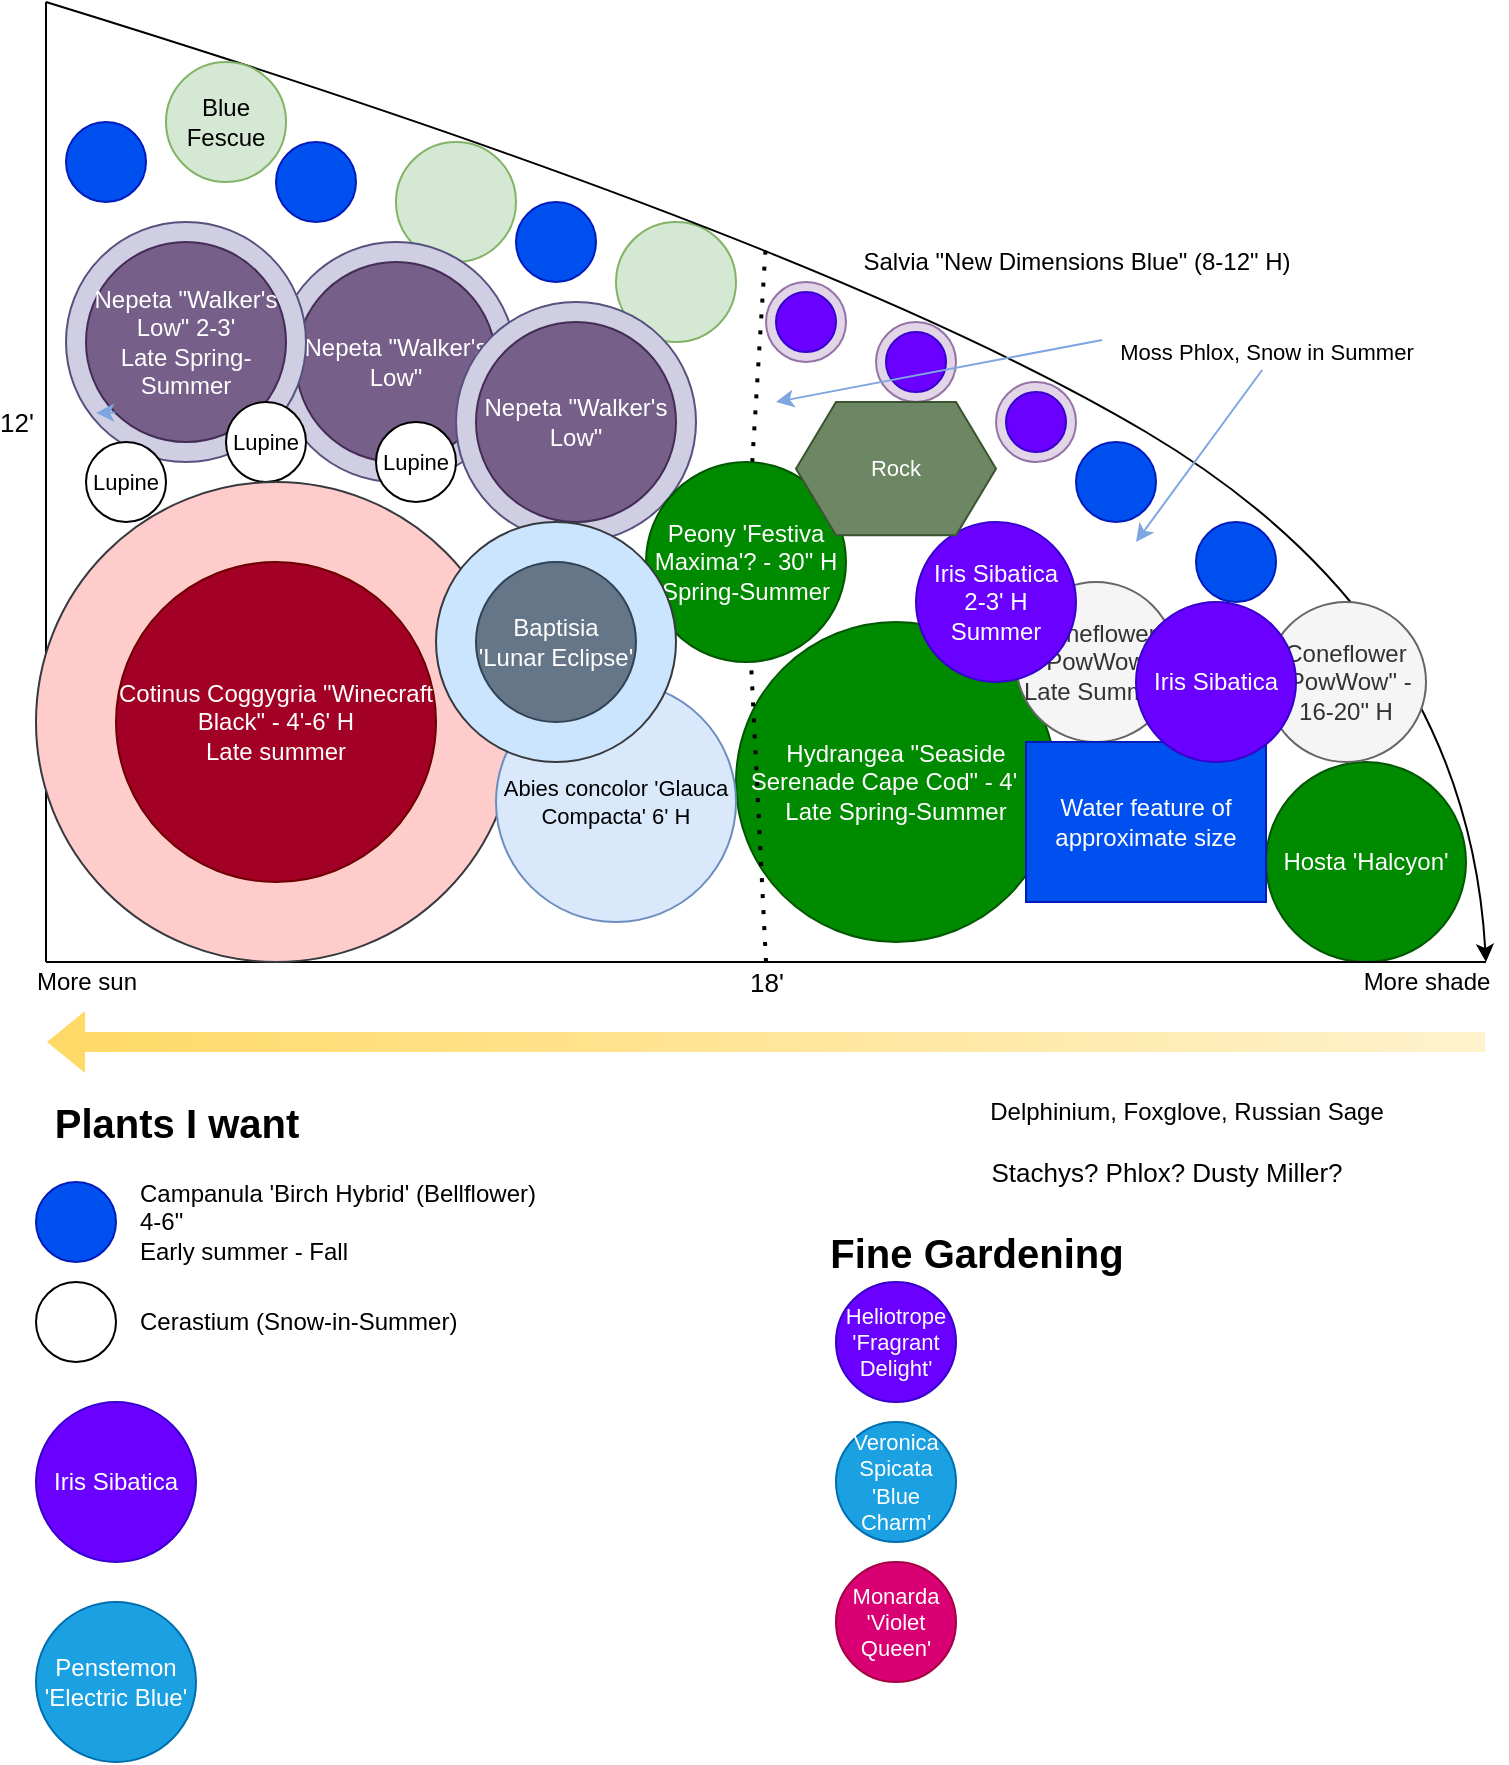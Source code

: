 <mxfile version="14.7.0" type="github">
  <diagram id="8aN0rm1MY_QhQ1KlozjM" name="Page-1">
    <mxGraphModel dx="1200" dy="727" grid="1" gridSize="10" guides="1" tooltips="1" connect="1" arrows="1" fold="1" page="1" pageScale="1" pageWidth="850" pageHeight="1100" math="0" shadow="0">
      <root>
        <mxCell id="0" />
        <mxCell id="1" parent="0" />
        <mxCell id="Cx3Qpiqb-a-1uhkqveDJ-6" value="" style="group;movable=0;resizable=0;rotatable=0;deletable=0;editable=0;connectable=0;container=0;" vertex="1" connectable="0" parent="1">
          <mxGeometry x="80" y="190" width="640" height="280" as="geometry" />
        </mxCell>
        <mxCell id="Cx3Qpiqb-a-1uhkqveDJ-4" value="Hydrangea &quot;Seaside Serenade Cape Cod&quot; - 4&#39; H&lt;br&gt;Late Spring-Summer" style="ellipse;whiteSpace=wrap;html=1;aspect=fixed;fillColor=#008a00;strokeColor=#005700;fontColor=#ffffff;" vertex="1" parent="1">
          <mxGeometry x="390" y="350" width="160" height="160" as="geometry" />
        </mxCell>
        <mxCell id="Cx3Qpiqb-a-1uhkqveDJ-68" value="Hosta &#39;Halcyon&#39;" style="ellipse;whiteSpace=wrap;html=1;aspect=fixed;fillColor=#008a00;strokeColor=#005700;fontColor=#ffffff;" vertex="1" parent="1">
          <mxGeometry x="655" y="420" width="100" height="100" as="geometry" />
        </mxCell>
        <mxCell id="Cx3Qpiqb-a-1uhkqveDJ-72" value="" style="ellipse;whiteSpace=wrap;html=1;aspect=fixed;fillColor=#d5e8d4;strokeColor=#82b366;" vertex="1" parent="1">
          <mxGeometry x="330" y="150" width="60" height="60" as="geometry" />
        </mxCell>
        <mxCell id="Cx3Qpiqb-a-1uhkqveDJ-73" value="" style="ellipse;whiteSpace=wrap;html=1;aspect=fixed;fillColor=#d5e8d4;strokeColor=#82b366;" vertex="1" parent="1">
          <mxGeometry x="220" y="110" width="60" height="60" as="geometry" />
        </mxCell>
        <mxCell id="Cx3Qpiqb-a-1uhkqveDJ-1" value="" style="endArrow=none;html=1;" edge="1" parent="1">
          <mxGeometry x="45" y="240" width="50" height="50" as="geometry">
            <mxPoint x="45" y="520" as="sourcePoint" />
            <mxPoint x="45" y="40" as="targetPoint" />
          </mxGeometry>
        </mxCell>
        <mxCell id="Cx3Qpiqb-a-1uhkqveDJ-80" value="12&#39;" style="edgeLabel;html=1;align=center;verticalAlign=middle;resizable=0;points=[];fontSize=13;" vertex="1" connectable="0" parent="Cx3Qpiqb-a-1uhkqveDJ-1">
          <mxGeometry relative="1" as="geometry">
            <mxPoint x="-15" y="-30" as="offset" />
          </mxGeometry>
        </mxCell>
        <mxCell id="Cx3Qpiqb-a-1uhkqveDJ-2" value="" style="endArrow=none;html=1;" edge="1" parent="1">
          <mxGeometry x="45" y="240" width="50" height="50" as="geometry">
            <mxPoint x="45" y="520" as="sourcePoint" />
            <mxPoint x="765" y="520" as="targetPoint" />
          </mxGeometry>
        </mxCell>
        <mxCell id="Cx3Qpiqb-a-1uhkqveDJ-81" value="18&#39;" style="edgeLabel;html=1;align=center;verticalAlign=middle;resizable=0;points=[];fontSize=13;" vertex="1" connectable="0" parent="Cx3Qpiqb-a-1uhkqveDJ-2">
          <mxGeometry relative="1" as="geometry">
            <mxPoint y="10" as="offset" />
          </mxGeometry>
        </mxCell>
        <mxCell id="Cx3Qpiqb-a-1uhkqveDJ-3" value="" style="curved=1;endArrow=classic;html=1;" edge="1" parent="1">
          <mxGeometry x="45" y="240" width="50" height="50" as="geometry">
            <mxPoint x="45" y="40" as="sourcePoint" />
            <mxPoint x="765" y="520" as="targetPoint" />
            <Array as="points">
              <mxPoint x="435" y="160" />
              <mxPoint x="755" y="350" />
            </Array>
          </mxGeometry>
        </mxCell>
        <mxCell id="Cx3Qpiqb-a-1uhkqveDJ-79" value="" style="endArrow=none;dashed=1;html=1;dashPattern=1 3;strokeWidth=2;startArrow=none;" edge="1" parent="1" source="Cx3Qpiqb-a-1uhkqveDJ-74">
          <mxGeometry width="50" height="50" relative="1" as="geometry">
            <mxPoint x="405" y="520" as="sourcePoint" />
            <mxPoint x="405" y="160" as="targetPoint" />
          </mxGeometry>
        </mxCell>
        <mxCell id="Cx3Qpiqb-a-1uhkqveDJ-93" value="Salvia &quot;New Dimensions Blue&quot; (8-12&quot; H)" style="text;html=1;align=center;verticalAlign=middle;resizable=0;points=[];autosize=1;strokeColor=none;" vertex="1" parent="1">
          <mxGeometry x="445" y="160" width="230" height="20" as="geometry" />
        </mxCell>
        <mxCell id="Cx3Qpiqb-a-1uhkqveDJ-102" value="" style="shape=flexArrow;endArrow=classic;html=1;dashed=1;fontColor=#000000;strokeWidth=1;gradientColor=#ffd966;fillColor=#fff2cc;gradientDirection=west;strokeColor=none;" edge="1" parent="1">
          <mxGeometry width="50" height="50" relative="1" as="geometry">
            <mxPoint x="765" y="560" as="sourcePoint" />
            <mxPoint x="45" y="560" as="targetPoint" />
          </mxGeometry>
        </mxCell>
        <mxCell id="Cx3Qpiqb-a-1uhkqveDJ-103" value="More sun" style="text;html=1;align=center;verticalAlign=middle;resizable=0;points=[];autosize=1;strokeColor=none;fontColor=#000000;" vertex="1" parent="1">
          <mxGeometry x="30" y="520" width="70" height="20" as="geometry" />
        </mxCell>
        <mxCell id="Cx3Qpiqb-a-1uhkqveDJ-104" value="More shade" style="text;html=1;align=center;verticalAlign=middle;resizable=0;points=[];autosize=1;strokeColor=none;fontColor=#000000;" vertex="1" parent="1">
          <mxGeometry x="695" y="520" width="80" height="20" as="geometry" />
        </mxCell>
        <mxCell id="Cx3Qpiqb-a-1uhkqveDJ-105" value="Plants I want" style="text;html=1;align=center;verticalAlign=middle;resizable=0;points=[];autosize=1;strokeColor=none;fontColor=#000000;fontStyle=1;fontSize=20;" vertex="1" parent="1">
          <mxGeometry x="40" y="585" width="140" height="30" as="geometry" />
        </mxCell>
        <mxCell id="Cx3Qpiqb-a-1uhkqveDJ-107" value="Stachys? Phlox? Dusty Miller?" style="text;html=1;align=center;verticalAlign=middle;resizable=0;points=[];autosize=1;strokeColor=none;fontSize=13;fontColor=#000000;" vertex="1" parent="1">
          <mxGeometry x="510" y="615" width="190" height="20" as="geometry" />
        </mxCell>
        <mxCell id="Cx3Qpiqb-a-1uhkqveDJ-114" value="" style="group" vertex="1" connectable="0" parent="1">
          <mxGeometry x="160" y="160" width="120" height="130" as="geometry" />
        </mxCell>
        <mxCell id="Cx3Qpiqb-a-1uhkqveDJ-115" value="" style="ellipse;whiteSpace=wrap;html=1;aspect=fixed;fontSize=12;fillColor=#d0cee2;strokeColor=#56517e;" vertex="1" parent="Cx3Qpiqb-a-1uhkqveDJ-114">
          <mxGeometry width="120" height="120" as="geometry" />
        </mxCell>
        <mxCell id="Cx3Qpiqb-a-1uhkqveDJ-116" value="Nepeta &quot;Walker&#39;s Low&quot;" style="ellipse;whiteSpace=wrap;html=1;aspect=fixed;fontSize=12;fontColor=#ffffff;fillColor=#76608a;strokeColor=#432D57;" vertex="1" parent="Cx3Qpiqb-a-1uhkqveDJ-114">
          <mxGeometry x="10" y="10" width="100" height="100" as="geometry" />
        </mxCell>
        <mxCell id="Cx3Qpiqb-a-1uhkqveDJ-182" value="Lupine" style="ellipse;whiteSpace=wrap;html=1;aspect=fixed;fontSize=11;" vertex="1" parent="Cx3Qpiqb-a-1uhkqveDJ-114">
          <mxGeometry x="50" y="90" width="40" height="40" as="geometry" />
        </mxCell>
        <mxCell id="Cx3Qpiqb-a-1uhkqveDJ-120" value="" style="group" vertex="1" connectable="0" parent="1">
          <mxGeometry x="250" y="190" width="120" height="120" as="geometry" />
        </mxCell>
        <mxCell id="Cx3Qpiqb-a-1uhkqveDJ-121" value="" style="ellipse;whiteSpace=wrap;html=1;aspect=fixed;fontSize=12;fillColor=#d0cee2;strokeColor=#56517e;" vertex="1" parent="Cx3Qpiqb-a-1uhkqveDJ-120">
          <mxGeometry width="120" height="120" as="geometry" />
        </mxCell>
        <mxCell id="Cx3Qpiqb-a-1uhkqveDJ-122" value="Nepeta &quot;Walker&#39;s Low&quot;" style="ellipse;whiteSpace=wrap;html=1;aspect=fixed;fontSize=12;fontColor=#ffffff;fillColor=#76608a;strokeColor=#432D57;" vertex="1" parent="Cx3Qpiqb-a-1uhkqveDJ-120">
          <mxGeometry x="10" y="10" width="100" height="100" as="geometry" />
        </mxCell>
        <mxCell id="Cx3Qpiqb-a-1uhkqveDJ-136" value="" style="group" vertex="1" connectable="0" parent="1">
          <mxGeometry x="405" y="180" width="40" height="40" as="geometry" />
        </mxCell>
        <mxCell id="Cx3Qpiqb-a-1uhkqveDJ-137" value="" style="ellipse;whiteSpace=wrap;html=1;aspect=fixed;fillColor=#e1d5e7;strokeColor=#9673a6;" vertex="1" parent="Cx3Qpiqb-a-1uhkqveDJ-136">
          <mxGeometry width="40" height="40" as="geometry" />
        </mxCell>
        <mxCell id="Cx3Qpiqb-a-1uhkqveDJ-138" value="" style="ellipse;whiteSpace=wrap;html=1;aspect=fixed;strokeColor=#3700CC;fontColor=#ffffff;fillColor=#6a00ff;" vertex="1" parent="Cx3Qpiqb-a-1uhkqveDJ-136">
          <mxGeometry x="5" y="5" width="30" height="30" as="geometry" />
        </mxCell>
        <mxCell id="Cx3Qpiqb-a-1uhkqveDJ-140" value="" style="group" vertex="1" connectable="0" parent="1">
          <mxGeometry x="520" y="230" width="40" height="40" as="geometry" />
        </mxCell>
        <mxCell id="Cx3Qpiqb-a-1uhkqveDJ-141" value="" style="ellipse;whiteSpace=wrap;html=1;aspect=fixed;fillColor=#e1d5e7;strokeColor=#9673a6;" vertex="1" parent="Cx3Qpiqb-a-1uhkqveDJ-140">
          <mxGeometry width="40" height="40" as="geometry" />
        </mxCell>
        <mxCell id="Cx3Qpiqb-a-1uhkqveDJ-142" value="" style="ellipse;whiteSpace=wrap;html=1;aspect=fixed;strokeColor=#3700CC;fontColor=#ffffff;fillColor=#6a00ff;" vertex="1" parent="Cx3Qpiqb-a-1uhkqveDJ-140">
          <mxGeometry x="5" y="5" width="30" height="30" as="geometry" />
        </mxCell>
        <mxCell id="Cx3Qpiqb-a-1uhkqveDJ-144" value="Delphinium, Foxglove, Russian Sage" style="text;html=1;align=center;verticalAlign=middle;resizable=0;points=[];autosize=1;strokeColor=none;fontSize=12;fontColor=#000000;" vertex="1" parent="1">
          <mxGeometry x="510" y="585" width="210" height="20" as="geometry" />
        </mxCell>
        <mxCell id="Cx3Qpiqb-a-1uhkqveDJ-158" value="" style="group" vertex="1" connectable="0" parent="1">
          <mxGeometry x="460" y="200" width="40" height="40" as="geometry" />
        </mxCell>
        <mxCell id="Cx3Qpiqb-a-1uhkqveDJ-159" value="" style="ellipse;whiteSpace=wrap;html=1;aspect=fixed;fillColor=#e1d5e7;strokeColor=#9673a6;" vertex="1" parent="Cx3Qpiqb-a-1uhkqveDJ-158">
          <mxGeometry width="40" height="40" as="geometry" />
        </mxCell>
        <mxCell id="Cx3Qpiqb-a-1uhkqveDJ-160" value="" style="ellipse;whiteSpace=wrap;html=1;aspect=fixed;strokeColor=#3700CC;fontColor=#ffffff;fillColor=#6a00ff;" vertex="1" parent="Cx3Qpiqb-a-1uhkqveDJ-158">
          <mxGeometry x="5" y="5" width="30" height="30" as="geometry" />
        </mxCell>
        <mxCell id="Cx3Qpiqb-a-1uhkqveDJ-162" value="Blue Fescue" style="ellipse;whiteSpace=wrap;html=1;aspect=fixed;fillColor=#d5e8d4;strokeColor=#82b366;" vertex="1" parent="1">
          <mxGeometry x="105" y="70" width="60" height="60" as="geometry" />
        </mxCell>
        <mxCell id="Cx3Qpiqb-a-1uhkqveDJ-163" value="" style="ellipse;whiteSpace=wrap;html=1;aspect=fixed;fontSize=12;fontColor=#ffffff;fillColor=#0050ef;strokeColor=#001DBC;" vertex="1" parent="1">
          <mxGeometry x="40" y="630" width="40" height="40" as="geometry" />
        </mxCell>
        <mxCell id="Cx3Qpiqb-a-1uhkqveDJ-164" value="Campanula &#39;Birch Hybrid&#39; (Bellflower)&lt;br&gt;4-6&quot;&lt;br&gt;Early summer - Fall" style="text;html=1;align=left;verticalAlign=middle;resizable=0;points=[];autosize=1;strokeColor=none;fontSize=12;fontColor=#000000;" vertex="1" parent="1">
          <mxGeometry x="90" y="630" width="210" height="40" as="geometry" />
        </mxCell>
        <mxCell id="Cx3Qpiqb-a-1uhkqveDJ-165" value="" style="ellipse;whiteSpace=wrap;html=1;aspect=fixed;fontSize=12;" vertex="1" parent="1">
          <mxGeometry x="40" y="680" width="40" height="40" as="geometry" />
        </mxCell>
        <mxCell id="Cx3Qpiqb-a-1uhkqveDJ-166" value="Cerastium (Snow-in-Summer)" style="text;html=1;align=left;verticalAlign=middle;resizable=0;points=[];autosize=1;strokeColor=none;fontSize=12;fontColor=#000000;" vertex="1" parent="1">
          <mxGeometry x="90" y="690" width="170" height="20" as="geometry" />
        </mxCell>
        <mxCell id="Cx3Qpiqb-a-1uhkqveDJ-167" value="Iris Sibatica" style="ellipse;whiteSpace=wrap;html=1;aspect=fixed;fontSize=12;fontColor=#ffffff;fillColor=#6a00ff;align=center;strokeColor=#3700CC;" vertex="1" parent="1">
          <mxGeometry x="40" y="740" width="80" height="80" as="geometry" />
        </mxCell>
        <mxCell id="Cx3Qpiqb-a-1uhkqveDJ-171" value="Penstemon &#39;Electric Blue&#39;" style="ellipse;whiteSpace=wrap;html=1;aspect=fixed;fillColor=#1ba1e2;strokeColor=#006EAF;fontColor=#ffffff;" vertex="1" parent="1">
          <mxGeometry x="40" y="840" width="80" height="80" as="geometry" />
        </mxCell>
        <mxCell id="Cx3Qpiqb-a-1uhkqveDJ-172" value="Fine Gardening" style="text;html=1;align=center;verticalAlign=middle;resizable=0;points=[];autosize=1;strokeColor=none;fontColor=#000000;fontStyle=1;fontSize=20;" vertex="1" parent="1">
          <mxGeometry x="430" y="650" width="160" height="30" as="geometry" />
        </mxCell>
        <mxCell id="Cx3Qpiqb-a-1uhkqveDJ-174" value="Heliotrope &#39;Fragrant Delight&#39;" style="ellipse;whiteSpace=wrap;html=1;aspect=fixed;fillColor=#6a00ff;strokeColor=#3700CC;fontColor=#ffffff;fontSize=11;" vertex="1" parent="1">
          <mxGeometry x="440" y="680" width="60" height="60" as="geometry" />
        </mxCell>
        <mxCell id="Cx3Qpiqb-a-1uhkqveDJ-175" value="Veronica Spicata &#39;Blue Charm&#39;" style="ellipse;whiteSpace=wrap;html=1;aspect=fixed;fontSize=11;fillColor=#1ba1e2;strokeColor=#006EAF;fontColor=#ffffff;" vertex="1" parent="1">
          <mxGeometry x="440" y="750" width="60" height="60" as="geometry" />
        </mxCell>
        <mxCell id="Cx3Qpiqb-a-1uhkqveDJ-176" value="Monarda &#39;Violet Queen&#39;" style="ellipse;whiteSpace=wrap;html=1;aspect=fixed;fontSize=11;fillColor=#d80073;strokeColor=#A50040;fontColor=#ffffff;" vertex="1" parent="1">
          <mxGeometry x="440" y="820" width="60" height="60" as="geometry" />
        </mxCell>
        <mxCell id="Cx3Qpiqb-a-1uhkqveDJ-56" value="Coneflower &quot;PowWow&quot;&lt;br&gt;Late Summer" style="ellipse;whiteSpace=wrap;html=1;aspect=fixed;fillColor=#f5f5f5;strokeColor=#666666;fontColor=#333333;" vertex="1" parent="1">
          <mxGeometry x="530" y="330" width="80" height="80" as="geometry" />
        </mxCell>
        <mxCell id="Cx3Qpiqb-a-1uhkqveDJ-60" value="Coneflower &quot;PowWow&quot; - 16-20&quot; H" style="ellipse;whiteSpace=wrap;html=1;aspect=fixed;fillColor=#f5f5f5;strokeColor=#666666;fontColor=#333333;" vertex="1" parent="1">
          <mxGeometry x="655" y="340" width="80" height="80" as="geometry" />
        </mxCell>
        <mxCell id="Cx3Qpiqb-a-1uhkqveDJ-67" value="Water feature of approximate size" style="rounded=0;whiteSpace=wrap;html=1;fillColor=#0050ef;strokeColor=#001DBC;fontColor=#ffffff;" vertex="1" parent="1">
          <mxGeometry x="535" y="410" width="120" height="80" as="geometry" />
        </mxCell>
        <mxCell id="Cx3Qpiqb-a-1uhkqveDJ-187" value="" style="ellipse;whiteSpace=wrap;html=1;aspect=fixed;fontSize=12;fontColor=#ffffff;fillColor=#0050ef;strokeColor=#001DBC;" vertex="1" parent="1">
          <mxGeometry x="55" y="100" width="40" height="40" as="geometry" />
        </mxCell>
        <mxCell id="Cx3Qpiqb-a-1uhkqveDJ-188" value="" style="ellipse;whiteSpace=wrap;html=1;aspect=fixed;fontSize=12;fontColor=#ffffff;fillColor=#0050ef;strokeColor=#001DBC;" vertex="1" parent="1">
          <mxGeometry x="160" y="110" width="40" height="40" as="geometry" />
        </mxCell>
        <mxCell id="Cx3Qpiqb-a-1uhkqveDJ-189" value="" style="ellipse;whiteSpace=wrap;html=1;aspect=fixed;fontSize=12;fontColor=#ffffff;fillColor=#0050ef;strokeColor=#001DBC;" vertex="1" parent="1">
          <mxGeometry x="280" y="140" width="40" height="40" as="geometry" />
        </mxCell>
        <mxCell id="Cx3Qpiqb-a-1uhkqveDJ-193" value="Iris Sibatica&lt;br&gt;2-3&#39; H&lt;br&gt;Summer" style="ellipse;whiteSpace=wrap;html=1;aspect=fixed;fontSize=12;fontColor=#ffffff;fillColor=#6a00ff;align=center;strokeColor=#3700CC;" vertex="1" parent="1">
          <mxGeometry x="480" y="300" width="80" height="80" as="geometry" />
        </mxCell>
        <mxCell id="Cx3Qpiqb-a-1uhkqveDJ-194" value="Iris Sibatica" style="ellipse;whiteSpace=wrap;html=1;aspect=fixed;fontSize=12;fontColor=#ffffff;fillColor=#6a00ff;align=center;strokeColor=#3700CC;" vertex="1" parent="1">
          <mxGeometry x="590" y="340" width="80" height="80" as="geometry" />
        </mxCell>
        <mxCell id="Cx3Qpiqb-a-1uhkqveDJ-196" value="" style="group" vertex="1" connectable="0" parent="1">
          <mxGeometry x="55" y="150" width="120" height="130" as="geometry" />
        </mxCell>
        <mxCell id="Cx3Qpiqb-a-1uhkqveDJ-124" value="" style="ellipse;whiteSpace=wrap;html=1;aspect=fixed;fontSize=12;fillColor=#d0cee2;strokeColor=#56517e;" vertex="1" parent="Cx3Qpiqb-a-1uhkqveDJ-196">
          <mxGeometry width="120" height="120" as="geometry" />
        </mxCell>
        <mxCell id="Cx3Qpiqb-a-1uhkqveDJ-125" value="Nepeta &quot;Walker&#39;s Low&quot; 2-3&#39;&lt;br&gt;Late Spring-Summer" style="ellipse;whiteSpace=wrap;html=1;aspect=fixed;fontSize=12;fontColor=#ffffff;fillColor=#76608a;strokeColor=#432D57;" vertex="1" parent="Cx3Qpiqb-a-1uhkqveDJ-196">
          <mxGeometry x="10" y="10" width="100" height="100" as="geometry" />
        </mxCell>
        <mxCell id="Cx3Qpiqb-a-1uhkqveDJ-195" style="edgeStyle=orthogonalEdgeStyle;rounded=0;orthogonalLoop=1;jettySize=auto;html=1;exitX=0;exitY=1;exitDx=0;exitDy=0;entryX=0.05;entryY=0.85;entryDx=0;entryDy=0;entryPerimeter=0;dashed=1;fontSize=11;fontColor=#000000;strokeColor=#7EA6E0;strokeWidth=1;" edge="1" parent="Cx3Qpiqb-a-1uhkqveDJ-196" source="Cx3Qpiqb-a-1uhkqveDJ-125" target="Cx3Qpiqb-a-1uhkqveDJ-125">
          <mxGeometry x="55" y="150" as="geometry" />
        </mxCell>
        <mxCell id="Cx3Qpiqb-a-1uhkqveDJ-181" value="Lupine" style="ellipse;whiteSpace=wrap;html=1;aspect=fixed;fontSize=11;" vertex="1" parent="Cx3Qpiqb-a-1uhkqveDJ-196">
          <mxGeometry x="80" y="90" width="40" height="40" as="geometry" />
        </mxCell>
        <mxCell id="Cx3Qpiqb-a-1uhkqveDJ-74" value="Peony &#39;Festiva Maxima&#39;?&amp;nbsp;- 30&quot; H&lt;br&gt;Spring-Summer" style="ellipse;whiteSpace=wrap;html=1;aspect=fixed;fillColor=#008a00;strokeColor=#005700;fontColor=#ffffff;" vertex="1" parent="1">
          <mxGeometry x="345" y="270" width="100" height="100" as="geometry" />
        </mxCell>
        <mxCell id="Cx3Qpiqb-a-1uhkqveDJ-197" value="" style="endArrow=none;dashed=1;html=1;dashPattern=1 3;strokeWidth=2;" edge="1" parent="1" target="Cx3Qpiqb-a-1uhkqveDJ-74">
          <mxGeometry width="50" height="50" relative="1" as="geometry">
            <mxPoint x="405" y="520" as="sourcePoint" />
            <mxPoint x="405" y="160" as="targetPoint" />
          </mxGeometry>
        </mxCell>
        <mxCell id="Cx3Qpiqb-a-1uhkqveDJ-198" value="Rock" style="shape=hexagon;perimeter=hexagonPerimeter2;whiteSpace=wrap;html=1;fixedSize=1;fontSize=11;fillColor=#6d8764;strokeColor=#3A5431;fontColor=#ffffff;" vertex="1" parent="1">
          <mxGeometry x="420" y="240" width="100" height="66.67" as="geometry" />
        </mxCell>
        <mxCell id="Cx3Qpiqb-a-1uhkqveDJ-199" value="" style="ellipse;whiteSpace=wrap;html=1;aspect=fixed;fontSize=12;fontColor=#ffffff;fillColor=#0050ef;strokeColor=#001DBC;" vertex="1" parent="1">
          <mxGeometry x="620" y="300" width="40" height="40" as="geometry" />
        </mxCell>
        <mxCell id="Cx3Qpiqb-a-1uhkqveDJ-200" value="" style="ellipse;whiteSpace=wrap;html=1;aspect=fixed;fontSize=12;fontColor=#ffffff;fillColor=#0050ef;strokeColor=#001DBC;" vertex="1" parent="1">
          <mxGeometry x="560" y="260" width="40" height="40" as="geometry" />
        </mxCell>
        <mxCell id="Cx3Qpiqb-a-1uhkqveDJ-201" value="Moss Phlox, Snow in Summer" style="text;html=1;align=center;verticalAlign=middle;resizable=0;points=[];autosize=1;strokeColor=none;fontSize=11;" vertex="1" parent="1">
          <mxGeometry x="575" y="205" width="160" height="20" as="geometry" />
        </mxCell>
        <mxCell id="Cx3Qpiqb-a-1uhkqveDJ-202" value="" style="endArrow=classic;html=1;fontSize=11;fontColor=#000000;strokeColor=#7EA6E0;strokeWidth=1;exitX=-0.012;exitY=0.2;exitDx=0;exitDy=0;exitPerimeter=0;" edge="1" parent="1" source="Cx3Qpiqb-a-1uhkqveDJ-201">
          <mxGeometry width="50" height="50" relative="1" as="geometry">
            <mxPoint x="640" y="120" as="sourcePoint" />
            <mxPoint x="410" y="240" as="targetPoint" />
          </mxGeometry>
        </mxCell>
        <mxCell id="Cx3Qpiqb-a-1uhkqveDJ-203" value="" style="endArrow=classic;html=1;fontSize=11;fontColor=#000000;strokeColor=#7EA6E0;strokeWidth=1;exitX=0.488;exitY=0.95;exitDx=0;exitDy=0;exitPerimeter=0;" edge="1" parent="1" source="Cx3Qpiqb-a-1uhkqveDJ-201">
          <mxGeometry width="50" height="50" relative="1" as="geometry">
            <mxPoint x="720" y="280" as="sourcePoint" />
            <mxPoint x="590" y="310" as="targetPoint" />
          </mxGeometry>
        </mxCell>
        <mxCell id="Cx3Qpiqb-a-1uhkqveDJ-97" value="" style="ellipse;whiteSpace=wrap;html=1;aspect=fixed;fillColor=#ffcccc;strokeColor=#36393d;" vertex="1" parent="1">
          <mxGeometry x="40" y="280" width="240" height="240" as="geometry" />
        </mxCell>
        <mxCell id="Cx3Qpiqb-a-1uhkqveDJ-100" value="Cotinus Coggygria &quot;Winecraft Black&quot; - 4&#39;-6&#39; H&lt;br&gt;Late summer" style="ellipse;whiteSpace=wrap;html=1;aspect=fixed;fillColor=#a20025;strokeColor=#6F0000;fontColor=#ffffff;" vertex="1" parent="1">
          <mxGeometry x="80" y="320" width="160" height="160" as="geometry" />
        </mxCell>
        <mxCell id="Cx3Qpiqb-a-1uhkqveDJ-128" value="Coneflower &quot;PowWow&quot;" style="ellipse;whiteSpace=wrap;html=1;aspect=fixed;fillColor=#f5f5f5;strokeColor=#666666;fontColor=#333333;" vertex="1" parent="1">
          <mxGeometry x="250" y="320" width="80" height="80" as="geometry" />
        </mxCell>
        <mxCell id="Cx3Qpiqb-a-1uhkqveDJ-180" value="Lupine" style="ellipse;whiteSpace=wrap;html=1;aspect=fixed;fontSize=11;" vertex="1" parent="1">
          <mxGeometry x="65" y="260" width="40" height="40" as="geometry" />
        </mxCell>
        <mxCell id="Cx3Qpiqb-a-1uhkqveDJ-204" value="Abies concolor &#39;Glauca Compacta&#39; 6&#39; H" style="ellipse;whiteSpace=wrap;html=1;aspect=fixed;fontSize=11;fillColor=#dae8fc;strokeColor=#6c8ebf;" vertex="1" parent="1">
          <mxGeometry x="270" y="380" width="120" height="120" as="geometry" />
        </mxCell>
        <mxCell id="Cx3Qpiqb-a-1uhkqveDJ-205" value="" style="group" vertex="1" connectable="0" parent="1">
          <mxGeometry x="240" y="300" width="120" height="120" as="geometry" />
        </mxCell>
        <mxCell id="Cx3Qpiqb-a-1uhkqveDJ-146" value="" style="ellipse;whiteSpace=wrap;html=1;fontSize=12;fillColor=#cce5ff;strokeColor=#36393d;" vertex="1" parent="Cx3Qpiqb-a-1uhkqveDJ-205">
          <mxGeometry width="120" height="120" as="geometry" />
        </mxCell>
        <mxCell id="Cx3Qpiqb-a-1uhkqveDJ-145" value="Baptisia &#39;Lunar Eclipse&#39;" style="ellipse;whiteSpace=wrap;html=1;fontSize=12;fontColor=#ffffff;fillColor=#647687;strokeColor=#314354;" vertex="1" parent="Cx3Qpiqb-a-1uhkqveDJ-205">
          <mxGeometry x="20" y="20" width="80" height="80" as="geometry" />
        </mxCell>
      </root>
    </mxGraphModel>
  </diagram>
</mxfile>
